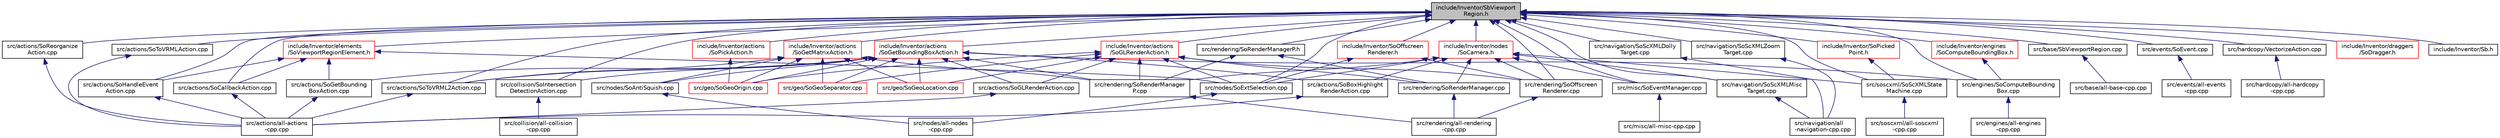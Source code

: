digraph "include/Inventor/SbViewportRegion.h"
{
 // LATEX_PDF_SIZE
  edge [fontname="Helvetica",fontsize="10",labelfontname="Helvetica",labelfontsize="10"];
  node [fontname="Helvetica",fontsize="10",shape=record];
  Node1 [label="include/Inventor/SbViewport\lRegion.h",height=0.2,width=0.4,color="black", fillcolor="grey75", style="filled", fontcolor="black",tooltip=" "];
  Node1 -> Node2 [dir="back",color="midnightblue",fontsize="10",style="solid",fontname="Helvetica"];
  Node2 [label="src/actions/SoCallbackAction.cpp",height=0.2,width=0.4,color="black", fillcolor="white", style="filled",URL="$SoCallbackAction_8cpp.html",tooltip=" "];
  Node2 -> Node3 [dir="back",color="midnightblue",fontsize="10",style="solid",fontname="Helvetica"];
  Node3 [label="src/actions/all-actions\l-cpp.cpp",height=0.2,width=0.4,color="black", fillcolor="white", style="filled",URL="$all-actions-cpp_8cpp.html",tooltip=" "];
  Node1 -> Node4 [dir="back",color="midnightblue",fontsize="10",style="solid",fontname="Helvetica"];
  Node4 [label="src/actions/SoHandleEvent\lAction.cpp",height=0.2,width=0.4,color="black", fillcolor="white", style="filled",URL="$SoHandleEventAction_8cpp.html",tooltip=" "];
  Node4 -> Node3 [dir="back",color="midnightblue",fontsize="10",style="solid",fontname="Helvetica"];
  Node1 -> Node5 [dir="back",color="midnightblue",fontsize="10",style="solid",fontname="Helvetica"];
  Node5 [label="src/actions/SoReorganize\lAction.cpp",height=0.2,width=0.4,color="black", fillcolor="white", style="filled",URL="$SoReorganizeAction_8cpp.html",tooltip=" "];
  Node5 -> Node3 [dir="back",color="midnightblue",fontsize="10",style="solid",fontname="Helvetica"];
  Node1 -> Node6 [dir="back",color="midnightblue",fontsize="10",style="solid",fontname="Helvetica"];
  Node6 [label="src/actions/SoToVRML2Action.cpp",height=0.2,width=0.4,color="black", fillcolor="white", style="filled",URL="$SoToVRML2Action_8cpp.html",tooltip=" "];
  Node6 -> Node3 [dir="back",color="midnightblue",fontsize="10",style="solid",fontname="Helvetica"];
  Node1 -> Node7 [dir="back",color="midnightblue",fontsize="10",style="solid",fontname="Helvetica"];
  Node7 [label="src/actions/SoToVRMLAction.cpp",height=0.2,width=0.4,color="black", fillcolor="white", style="filled",URL="$SoToVRMLAction_8cpp.html",tooltip=" "];
  Node7 -> Node3 [dir="back",color="midnightblue",fontsize="10",style="solid",fontname="Helvetica"];
  Node1 -> Node8 [dir="back",color="midnightblue",fontsize="10",style="solid",fontname="Helvetica"];
  Node8 [label="src/base/SbViewportRegion.cpp",height=0.2,width=0.4,color="black", fillcolor="white", style="filled",URL="$SbViewportRegion_8cpp.html",tooltip=" "];
  Node8 -> Node9 [dir="back",color="midnightblue",fontsize="10",style="solid",fontname="Helvetica"];
  Node9 [label="src/base/all-base-cpp.cpp",height=0.2,width=0.4,color="black", fillcolor="white", style="filled",URL="$all-base-cpp_8cpp.html",tooltip=" "];
  Node1 -> Node10 [dir="back",color="midnightblue",fontsize="10",style="solid",fontname="Helvetica"];
  Node10 [label="src/collision/SoIntersection\lDetectionAction.cpp",height=0.2,width=0.4,color="black", fillcolor="white", style="filled",URL="$SoIntersectionDetectionAction_8cpp.html",tooltip=" "];
  Node10 -> Node11 [dir="back",color="midnightblue",fontsize="10",style="solid",fontname="Helvetica"];
  Node11 [label="src/collision/all-collision\l-cpp.cpp",height=0.2,width=0.4,color="black", fillcolor="white", style="filled",URL="$all-collision-cpp_8cpp.html",tooltip=" "];
  Node1 -> Node12 [dir="back",color="midnightblue",fontsize="10",style="solid",fontname="Helvetica"];
  Node12 [label="src/engines/SoComputeBounding\lBox.cpp",height=0.2,width=0.4,color="black", fillcolor="white", style="filled",URL="$SoComputeBoundingBox_8cpp.html",tooltip=" "];
  Node12 -> Node13 [dir="back",color="midnightblue",fontsize="10",style="solid",fontname="Helvetica"];
  Node13 [label="src/engines/all-engines\l-cpp.cpp",height=0.2,width=0.4,color="black", fillcolor="white", style="filled",URL="$all-engines-cpp_8cpp.html",tooltip=" "];
  Node1 -> Node14 [dir="back",color="midnightblue",fontsize="10",style="solid",fontname="Helvetica"];
  Node14 [label="src/events/SoEvent.cpp",height=0.2,width=0.4,color="black", fillcolor="white", style="filled",URL="$SoEvent_8cpp.html",tooltip=" "];
  Node14 -> Node15 [dir="back",color="midnightblue",fontsize="10",style="solid",fontname="Helvetica"];
  Node15 [label="src/events/all-events\l-cpp.cpp",height=0.2,width=0.4,color="black", fillcolor="white", style="filled",URL="$all-events-cpp_8cpp.html",tooltip=" "];
  Node1 -> Node16 [dir="back",color="midnightblue",fontsize="10",style="solid",fontname="Helvetica"];
  Node16 [label="src/hardcopy/VectorizeAction.cpp",height=0.2,width=0.4,color="black", fillcolor="white", style="filled",URL="$VectorizeAction_8cpp.html",tooltip=" "];
  Node16 -> Node17 [dir="back",color="midnightblue",fontsize="10",style="solid",fontname="Helvetica"];
  Node17 [label="src/hardcopy/all-hardcopy\l-cpp.cpp",height=0.2,width=0.4,color="black", fillcolor="white", style="filled",URL="$all-hardcopy-cpp_8cpp.html",tooltip=" "];
  Node1 -> Node18 [dir="back",color="midnightblue",fontsize="10",style="solid",fontname="Helvetica"];
  Node18 [label="src/misc/SoEventManager.cpp",height=0.2,width=0.4,color="black", fillcolor="white", style="filled",URL="$SoEventManager_8cpp.html",tooltip=" "];
  Node18 -> Node19 [dir="back",color="midnightblue",fontsize="10",style="solid",fontname="Helvetica"];
  Node19 [label="src/misc/all-misc-cpp.cpp",height=0.2,width=0.4,color="black", fillcolor="white", style="filled",URL="$all-misc-cpp_8cpp.html",tooltip=" "];
  Node1 -> Node20 [dir="back",color="midnightblue",fontsize="10",style="solid",fontname="Helvetica"];
  Node20 [label="src/navigation/SoScXMLDolly\lTarget.cpp",height=0.2,width=0.4,color="black", fillcolor="white", style="filled",URL="$SoScXMLDollyTarget_8cpp.html",tooltip=" "];
  Node20 -> Node21 [dir="back",color="midnightblue",fontsize="10",style="solid",fontname="Helvetica"];
  Node21 [label="src/navigation/all\l-navigation-cpp.cpp",height=0.2,width=0.4,color="black", fillcolor="white", style="filled",URL="$all-navigation-cpp_8cpp.html",tooltip=" "];
  Node1 -> Node22 [dir="back",color="midnightblue",fontsize="10",style="solid",fontname="Helvetica"];
  Node22 [label="src/navigation/SoScXMLMisc\lTarget.cpp",height=0.2,width=0.4,color="black", fillcolor="white", style="filled",URL="$SoScXMLMiscTarget_8cpp.html",tooltip=" "];
  Node22 -> Node21 [dir="back",color="midnightblue",fontsize="10",style="solid",fontname="Helvetica"];
  Node1 -> Node23 [dir="back",color="midnightblue",fontsize="10",style="solid",fontname="Helvetica"];
  Node23 [label="src/navigation/SoScXMLZoom\lTarget.cpp",height=0.2,width=0.4,color="black", fillcolor="white", style="filled",URL="$SoScXMLZoomTarget_8cpp.html",tooltip=" "];
  Node23 -> Node21 [dir="back",color="midnightblue",fontsize="10",style="solid",fontname="Helvetica"];
  Node1 -> Node24 [dir="back",color="midnightblue",fontsize="10",style="solid",fontname="Helvetica"];
  Node24 [label="src/nodes/SoExtSelection.cpp",height=0.2,width=0.4,color="black", fillcolor="white", style="filled",URL="$SoExtSelection_8cpp.html",tooltip=" "];
  Node24 -> Node25 [dir="back",color="midnightblue",fontsize="10",style="solid",fontname="Helvetica"];
  Node25 [label="src/nodes/all-nodes\l-cpp.cpp",height=0.2,width=0.4,color="black", fillcolor="white", style="filled",URL="$all-nodes-cpp_8cpp.html",tooltip=" "];
  Node1 -> Node26 [dir="back",color="midnightblue",fontsize="10",style="solid",fontname="Helvetica"];
  Node26 [label="src/rendering/SoOffscreen\lRenderer.cpp",height=0.2,width=0.4,color="black", fillcolor="white", style="filled",URL="$SoOffscreenRenderer_8cpp.html",tooltip=" "];
  Node26 -> Node27 [dir="back",color="midnightblue",fontsize="10",style="solid",fontname="Helvetica"];
  Node27 [label="src/rendering/all-rendering\l-cpp.cpp",height=0.2,width=0.4,color="black", fillcolor="white", style="filled",URL="$all-rendering-cpp_8cpp.html",tooltip=" "];
  Node1 -> Node28 [dir="back",color="midnightblue",fontsize="10",style="solid",fontname="Helvetica"];
  Node28 [label="src/rendering/SoRenderManagerP.h",height=0.2,width=0.4,color="black", fillcolor="white", style="filled",URL="$SoRenderManagerP_8h.html",tooltip=" "];
  Node28 -> Node29 [dir="back",color="midnightblue",fontsize="10",style="solid",fontname="Helvetica"];
  Node29 [label="src/rendering/SoRenderManager.cpp",height=0.2,width=0.4,color="black", fillcolor="white", style="filled",URL="$SoRenderManager_8cpp.html",tooltip=" "];
  Node29 -> Node27 [dir="back",color="midnightblue",fontsize="10",style="solid",fontname="Helvetica"];
  Node28 -> Node30 [dir="back",color="midnightblue",fontsize="10",style="solid",fontname="Helvetica"];
  Node30 [label="src/rendering/SoRenderManager\lP.cpp",height=0.2,width=0.4,color="black", fillcolor="white", style="filled",URL="$SoRenderManagerP_8cpp.html",tooltip=" "];
  Node30 -> Node27 [dir="back",color="midnightblue",fontsize="10",style="solid",fontname="Helvetica"];
  Node1 -> Node31 [dir="back",color="midnightblue",fontsize="10",style="solid",fontname="Helvetica"];
  Node31 [label="src/soscxml/SoScXMLState\lMachine.cpp",height=0.2,width=0.4,color="black", fillcolor="white", style="filled",URL="$SoScXMLStateMachine_8cpp.html",tooltip=" "];
  Node31 -> Node32 [dir="back",color="midnightblue",fontsize="10",style="solid",fontname="Helvetica"];
  Node32 [label="src/soscxml/all-soscxml\l-cpp.cpp",height=0.2,width=0.4,color="black", fillcolor="white", style="filled",URL="$all-soscxml-cpp_8cpp.html",tooltip=" "];
  Node1 -> Node33 [dir="back",color="midnightblue",fontsize="10",style="solid",fontname="Helvetica"];
  Node33 [label="include/Inventor/actions\l/SoGetBoundingBoxAction.h",height=0.2,width=0.4,color="red", fillcolor="white", style="filled",URL="$SoGetBoundingBoxAction_8h.html",tooltip=" "];
  Node33 -> Node34 [dir="back",color="midnightblue",fontsize="10",style="solid",fontname="Helvetica"];
  Node34 [label="src/actions/SoBoxHighlight\lRenderAction.cpp",height=0.2,width=0.4,color="black", fillcolor="white", style="filled",URL="$SoBoxHighlightRenderAction_8cpp.html",tooltip=" "];
  Node34 -> Node3 [dir="back",color="midnightblue",fontsize="10",style="solid",fontname="Helvetica"];
  Node33 -> Node35 [dir="back",color="midnightblue",fontsize="10",style="solid",fontname="Helvetica"];
  Node35 [label="src/actions/SoGetBounding\lBoxAction.cpp",height=0.2,width=0.4,color="black", fillcolor="white", style="filled",URL="$SoGetBoundingBoxAction_8cpp.html",tooltip=" "];
  Node35 -> Node3 [dir="back",color="midnightblue",fontsize="10",style="solid",fontname="Helvetica"];
  Node33 -> Node36 [dir="back",color="midnightblue",fontsize="10",style="solid",fontname="Helvetica"];
  Node36 [label="src/actions/SoGLRenderAction.cpp",height=0.2,width=0.4,color="black", fillcolor="white", style="filled",URL="$SoGLRenderAction_8cpp.html",tooltip=" "];
  Node36 -> Node3 [dir="back",color="midnightblue",fontsize="10",style="solid",fontname="Helvetica"];
  Node33 -> Node6 [dir="back",color="midnightblue",fontsize="10",style="solid",fontname="Helvetica"];
  Node33 -> Node10 [dir="back",color="midnightblue",fontsize="10",style="solid",fontname="Helvetica"];
  Node33 -> Node12 [dir="back",color="midnightblue",fontsize="10",style="solid",fontname="Helvetica"];
  Node33 -> Node37 [dir="back",color="midnightblue",fontsize="10",style="solid",fontname="Helvetica"];
  Node37 [label="src/geo/SoGeoLocation.cpp",height=0.2,width=0.4,color="red", fillcolor="white", style="filled",URL="$SoGeoLocation_8cpp.html",tooltip=" "];
  Node33 -> Node39 [dir="back",color="midnightblue",fontsize="10",style="solid",fontname="Helvetica"];
  Node39 [label="src/geo/SoGeoOrigin.cpp",height=0.2,width=0.4,color="red", fillcolor="white", style="filled",URL="$SoGeoOrigin_8cpp.html",tooltip=" "];
  Node33 -> Node40 [dir="back",color="midnightblue",fontsize="10",style="solid",fontname="Helvetica"];
  Node40 [label="src/geo/SoGeoSeparator.cpp",height=0.2,width=0.4,color="red", fillcolor="white", style="filled",URL="$SoGeoSeparator_8cpp.html",tooltip=" "];
  Node33 -> Node41 [dir="back",color="midnightblue",fontsize="10",style="solid",fontname="Helvetica"];
  Node41 [label="src/nodes/SoAntiSquish.cpp",height=0.2,width=0.4,color="black", fillcolor="white", style="filled",URL="$SoAntiSquish_8cpp.html",tooltip=" "];
  Node41 -> Node25 [dir="back",color="midnightblue",fontsize="10",style="solid",fontname="Helvetica"];
  Node33 -> Node30 [dir="back",color="midnightblue",fontsize="10",style="solid",fontname="Helvetica"];
  Node1 -> Node87 [dir="back",color="midnightblue",fontsize="10",style="solid",fontname="Helvetica"];
  Node87 [label="include/Inventor/actions\l/SoGetMatrixAction.h",height=0.2,width=0.4,color="red", fillcolor="white", style="filled",URL="$SoGetMatrixAction_8h.html",tooltip=" "];
  Node87 -> Node6 [dir="back",color="midnightblue",fontsize="10",style="solid",fontname="Helvetica"];
  Node87 -> Node37 [dir="back",color="midnightblue",fontsize="10",style="solid",fontname="Helvetica"];
  Node87 -> Node39 [dir="back",color="midnightblue",fontsize="10",style="solid",fontname="Helvetica"];
  Node87 -> Node40 [dir="back",color="midnightblue",fontsize="10",style="solid",fontname="Helvetica"];
  Node87 -> Node41 [dir="back",color="midnightblue",fontsize="10",style="solid",fontname="Helvetica"];
  Node87 -> Node30 [dir="back",color="midnightblue",fontsize="10",style="solid",fontname="Helvetica"];
  Node1 -> Node101 [dir="back",color="midnightblue",fontsize="10",style="solid",fontname="Helvetica"];
  Node101 [label="include/Inventor/actions\l/SoGLRenderAction.h",height=0.2,width=0.4,color="red", fillcolor="white", style="filled",URL="$SoGLRenderAction_8h.html",tooltip=" "];
  Node101 -> Node36 [dir="back",color="midnightblue",fontsize="10",style="solid",fontname="Helvetica"];
  Node101 -> Node37 [dir="back",color="midnightblue",fontsize="10",style="solid",fontname="Helvetica"];
  Node101 -> Node39 [dir="back",color="midnightblue",fontsize="10",style="solid",fontname="Helvetica"];
  Node101 -> Node40 [dir="back",color="midnightblue",fontsize="10",style="solid",fontname="Helvetica"];
  Node101 -> Node24 [dir="back",color="midnightblue",fontsize="10",style="solid",fontname="Helvetica"];
  Node101 -> Node26 [dir="back",color="midnightblue",fontsize="10",style="solid",fontname="Helvetica"];
  Node101 -> Node29 [dir="back",color="midnightblue",fontsize="10",style="solid",fontname="Helvetica"];
  Node101 -> Node30 [dir="back",color="midnightblue",fontsize="10",style="solid",fontname="Helvetica"];
  Node1 -> Node206 [dir="back",color="midnightblue",fontsize="10",style="solid",fontname="Helvetica"];
  Node206 [label="include/Inventor/actions\l/SoPickAction.h",height=0.2,width=0.4,color="red", fillcolor="white", style="filled",URL="$SoPickAction_8h.html",tooltip=" "];
  Node206 -> Node39 [dir="back",color="midnightblue",fontsize="10",style="solid",fontname="Helvetica"];
  Node1 -> Node217 [dir="back",color="midnightblue",fontsize="10",style="solid",fontname="Helvetica"];
  Node217 [label="include/Inventor/draggers\l/SoDragger.h",height=0.2,width=0.4,color="red", fillcolor="white", style="filled",URL="$SoDragger_8h.html",tooltip=" "];
  Node1 -> Node250 [dir="back",color="midnightblue",fontsize="10",style="solid",fontname="Helvetica"];
  Node250 [label="include/Inventor/elements\l/SoViewportRegionElement.h",height=0.2,width=0.4,color="red", fillcolor="white", style="filled",URL="$SoViewportRegionElement_8h.html",tooltip=" "];
  Node250 -> Node2 [dir="back",color="midnightblue",fontsize="10",style="solid",fontname="Helvetica"];
  Node250 -> Node35 [dir="back",color="midnightblue",fontsize="10",style="solid",fontname="Helvetica"];
  Node250 -> Node4 [dir="back",color="midnightblue",fontsize="10",style="solid",fontname="Helvetica"];
  Node250 -> Node24 [dir="back",color="midnightblue",fontsize="10",style="solid",fontname="Helvetica"];
  Node1 -> Node260 [dir="back",color="midnightblue",fontsize="10",style="solid",fontname="Helvetica"];
  Node260 [label="include/Inventor/engines\l/SoComputeBoundingBox.h",height=0.2,width=0.4,color="red", fillcolor="white", style="filled",URL="$SoComputeBoundingBox_8h.html",tooltip=" "];
  Node260 -> Node12 [dir="back",color="midnightblue",fontsize="10",style="solid",fontname="Helvetica"];
  Node1 -> Node263 [dir="back",color="midnightblue",fontsize="10",style="solid",fontname="Helvetica"];
  Node263 [label="include/Inventor/nodes\l/SoCamera.h",height=0.2,width=0.4,color="red", fillcolor="white", style="filled",URL="$SoCamera_8h.html",tooltip=" "];
  Node263 -> Node34 [dir="back",color="midnightblue",fontsize="10",style="solid",fontname="Helvetica"];
  Node263 -> Node18 [dir="back",color="midnightblue",fontsize="10",style="solid",fontname="Helvetica"];
  Node263 -> Node22 [dir="back",color="midnightblue",fontsize="10",style="solid",fontname="Helvetica"];
  Node263 -> Node24 [dir="back",color="midnightblue",fontsize="10",style="solid",fontname="Helvetica"];
  Node263 -> Node26 [dir="back",color="midnightblue",fontsize="10",style="solid",fontname="Helvetica"];
  Node263 -> Node29 [dir="back",color="midnightblue",fontsize="10",style="solid",fontname="Helvetica"];
  Node263 -> Node30 [dir="back",color="midnightblue",fontsize="10",style="solid",fontname="Helvetica"];
  Node263 -> Node31 [dir="back",color="midnightblue",fontsize="10",style="solid",fontname="Helvetica"];
  Node1 -> Node278 [dir="back",color="midnightblue",fontsize="10",style="solid",fontname="Helvetica"];
  Node278 [label="include/Inventor/Sb.h",height=0.2,width=0.4,color="black", fillcolor="white", style="filled",URL="$Sb_8h.html",tooltip=" "];
  Node1 -> Node279 [dir="back",color="midnightblue",fontsize="10",style="solid",fontname="Helvetica"];
  Node279 [label="include/Inventor/SoOffscreen\lRenderer.h",height=0.2,width=0.4,color="red", fillcolor="white", style="filled",URL="$SoOffscreenRenderer_8h.html",tooltip=" "];
  Node279 -> Node24 [dir="back",color="midnightblue",fontsize="10",style="solid",fontname="Helvetica"];
  Node279 -> Node26 [dir="back",color="midnightblue",fontsize="10",style="solid",fontname="Helvetica"];
  Node1 -> Node280 [dir="back",color="midnightblue",fontsize="10",style="solid",fontname="Helvetica"];
  Node280 [label="include/Inventor/SoPicked\lPoint.h",height=0.2,width=0.4,color="red", fillcolor="white", style="filled",URL="$SoPickedPoint_8h.html",tooltip=" "];
  Node280 -> Node31 [dir="back",color="midnightblue",fontsize="10",style="solid",fontname="Helvetica"];
}
